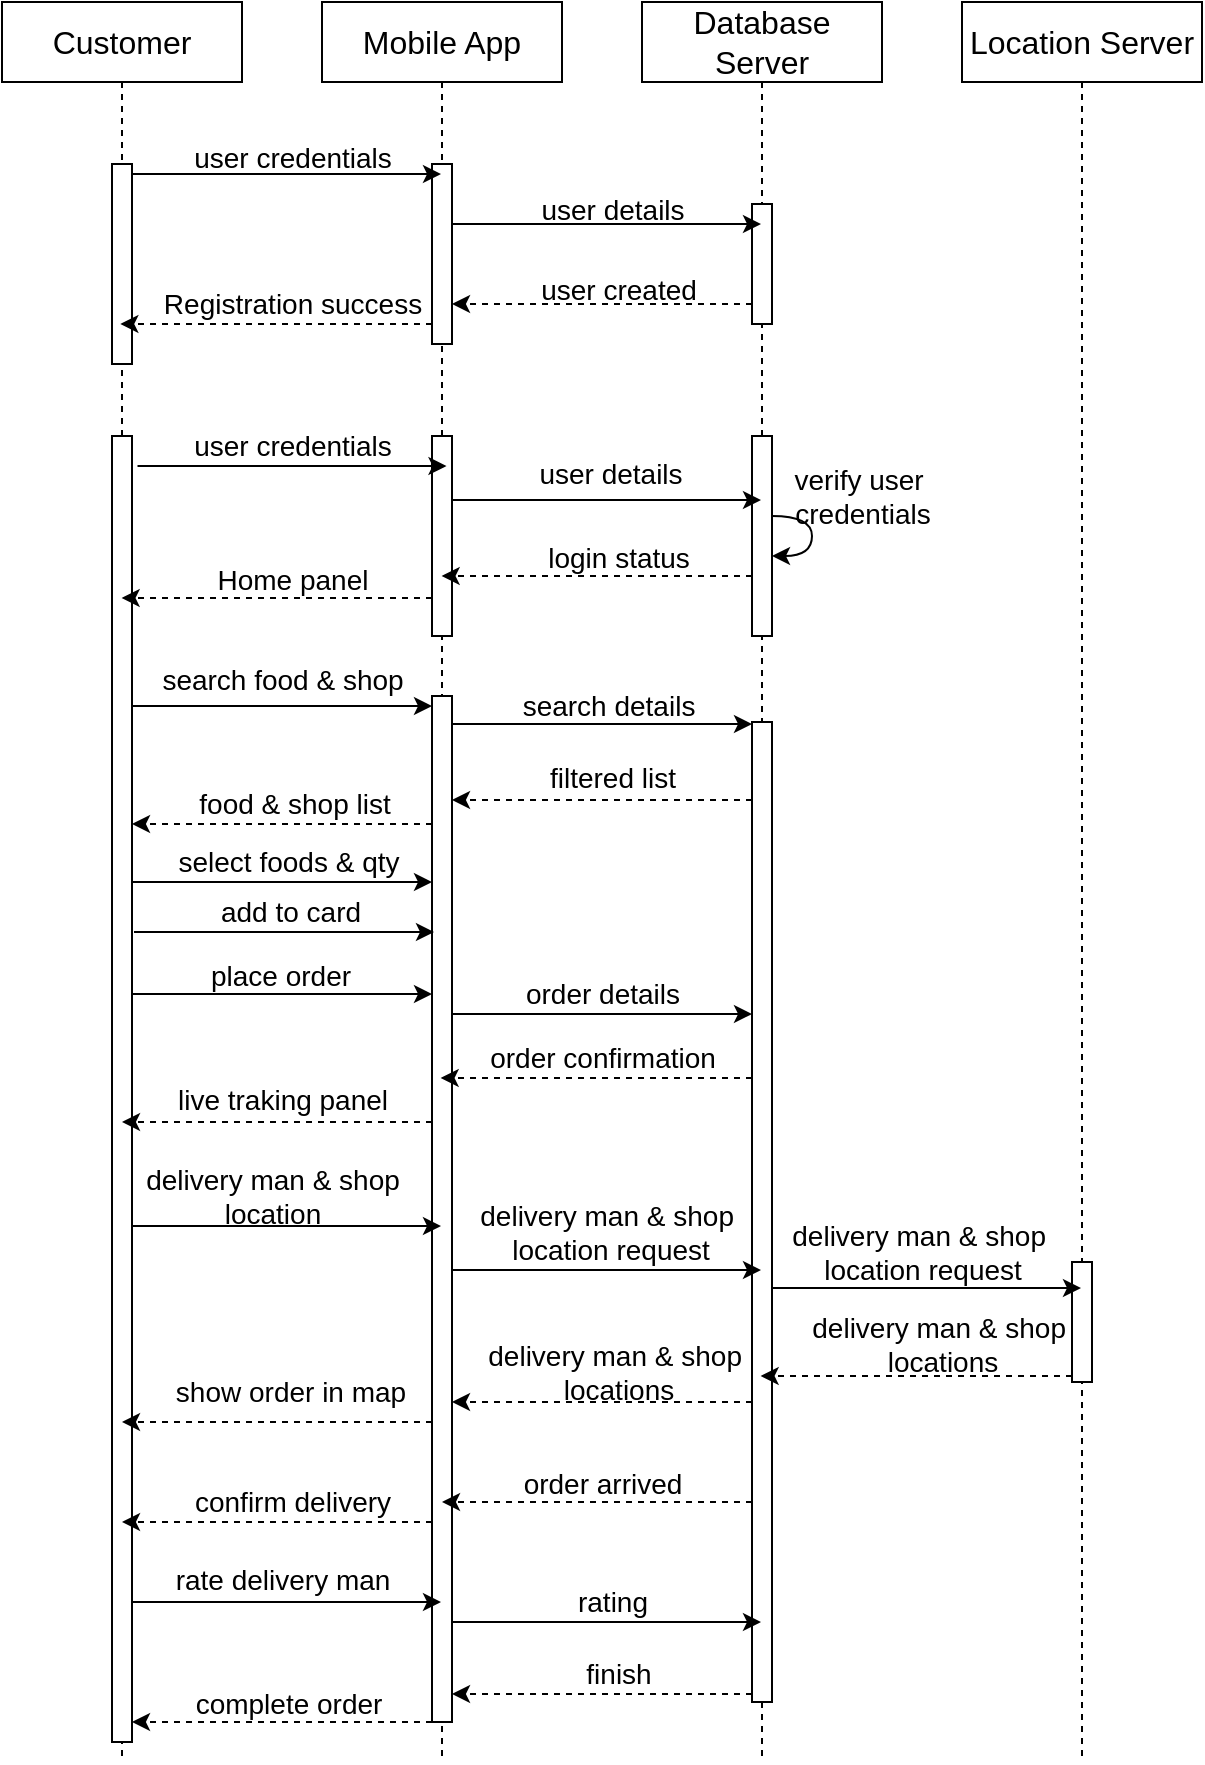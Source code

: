 <mxfile>
    <diagram id="_K4uRQX9oXjftJC9Tss4" name="Sequence for Customer">
        <mxGraphModel dx="426" dy="547" grid="1" gridSize="10" guides="1" tooltips="1" connect="1" arrows="1" fold="1" page="1" pageScale="1" pageWidth="850" pageHeight="1100" background="#ffffff" math="0" shadow="0">
            <root>
                <mxCell id="0"/>
                <mxCell id="1" parent="0"/>
                <mxCell id="4" value="Customer" style="shape=umlLifeline;perimeter=lifelinePerimeter;whiteSpace=wrap;html=1;container=1;dropTarget=0;collapsible=0;recursiveResize=0;outlineConnect=0;portConstraint=eastwest;newEdgeStyle={&quot;edgeStyle&quot;:&quot;elbowEdgeStyle&quot;,&quot;elbow&quot;:&quot;vertical&quot;,&quot;curved&quot;:0,&quot;rounded&quot;:0};fontSize=16;" parent="1" vertex="1">
                    <mxGeometry x="160" y="120" width="120" height="880" as="geometry"/>
                </mxCell>
                <mxCell id="5" value="" style="html=1;points=[[0,0,0,0,5],[0,1,0,0,-5],[1,0,0,0,5],[1,1,0,0,-5]];perimeter=orthogonalPerimeter;outlineConnect=0;targetShapes=umlLifeline;portConstraint=eastwest;newEdgeStyle={&quot;curved&quot;:0,&quot;rounded&quot;:0};fontSize=14;" parent="4" vertex="1">
                    <mxGeometry x="55" y="81" width="10" height="100" as="geometry"/>
                </mxCell>
                <mxCell id="31" value="" style="html=1;points=[[0,0,0,0,5],[0,1,0,0,-5],[1,0,0,0,5],[1,1,0,0,-5]];perimeter=orthogonalPerimeter;outlineConnect=0;targetShapes=umlLifeline;portConstraint=eastwest;newEdgeStyle={&quot;curved&quot;:0,&quot;rounded&quot;:0};fontSize=16;" parent="4" vertex="1">
                    <mxGeometry x="55" y="217" width="10" height="653" as="geometry"/>
                </mxCell>
                <mxCell id="10" value="&lt;div&gt;Database&lt;/div&gt;Server" style="shape=umlLifeline;perimeter=lifelinePerimeter;whiteSpace=wrap;html=1;container=1;dropTarget=0;collapsible=0;recursiveResize=0;outlineConnect=0;portConstraint=eastwest;newEdgeStyle={&quot;edgeStyle&quot;:&quot;elbowEdgeStyle&quot;,&quot;elbow&quot;:&quot;vertical&quot;,&quot;curved&quot;:0,&quot;rounded&quot;:0};fontSize=16;" parent="1" vertex="1">
                    <mxGeometry x="480" y="120" width="120" height="880" as="geometry"/>
                </mxCell>
                <mxCell id="11" value="" style="html=1;points=[[0,0,0,0,5],[0,1,0,0,-5],[1,0,0,0,5],[1,1,0,0,-5]];perimeter=orthogonalPerimeter;outlineConnect=0;targetShapes=umlLifeline;portConstraint=eastwest;newEdgeStyle={&quot;curved&quot;:0,&quot;rounded&quot;:0};fontSize=14;" parent="10" vertex="1">
                    <mxGeometry x="55" y="101" width="10" height="60" as="geometry"/>
                </mxCell>
                <mxCell id="33" value="" style="html=1;points=[[0,0,0,0,5],[0,1,0,0,-5],[1,0,0,0,5],[1,1,0,0,-5]];perimeter=orthogonalPerimeter;outlineConnect=0;targetShapes=umlLifeline;portConstraint=eastwest;newEdgeStyle={&quot;curved&quot;:0,&quot;rounded&quot;:0};fontSize=16;" parent="10" vertex="1">
                    <mxGeometry x="55" y="217" width="10" height="100" as="geometry"/>
                </mxCell>
                <mxCell id="45" style="edgeStyle=orthogonalEdgeStyle;html=1;rounded=0;curved=1;fontSize=14;" parent="10" source="33" target="33" edge="1">
                    <mxGeometry relative="1" as="geometry"/>
                </mxCell>
                <mxCell id="70" value="" style="html=1;points=[[0,0,0,0,5],[0,1,0,0,-5],[1,0,0,0,5],[1,1,0,0,-5]];perimeter=orthogonalPerimeter;outlineConnect=0;targetShapes=umlLifeline;portConstraint=eastwest;newEdgeStyle={&quot;curved&quot;:0,&quot;rounded&quot;:0};fontSize=16;" parent="10" vertex="1">
                    <mxGeometry x="55" y="360" width="10" height="490" as="geometry"/>
                </mxCell>
                <mxCell id="12" value="Location Server" style="shape=umlLifeline;perimeter=lifelinePerimeter;whiteSpace=wrap;html=1;container=1;dropTarget=0;collapsible=0;recursiveResize=0;outlineConnect=0;portConstraint=eastwest;newEdgeStyle={&quot;edgeStyle&quot;:&quot;elbowEdgeStyle&quot;,&quot;elbow&quot;:&quot;vertical&quot;,&quot;curved&quot;:0,&quot;rounded&quot;:0};fontSize=16;" parent="1" vertex="1">
                    <mxGeometry x="640" y="120" width="120" height="880" as="geometry"/>
                </mxCell>
                <mxCell id="102" value="" style="html=1;points=[[0,0,0,0,5],[0,1,0,0,-5],[1,0,0,0,5],[1,1,0,0,-5]];perimeter=orthogonalPerimeter;outlineConnect=0;targetShapes=umlLifeline;portConstraint=eastwest;newEdgeStyle={&quot;curved&quot;:0,&quot;rounded&quot;:0};fontSize=16;" parent="12" vertex="1">
                    <mxGeometry x="55" y="630" width="10" height="60" as="geometry"/>
                </mxCell>
                <mxCell id="14" value="Mobile App" style="shape=umlLifeline;perimeter=lifelinePerimeter;whiteSpace=wrap;html=1;container=1;dropTarget=0;collapsible=0;recursiveResize=0;outlineConnect=0;portConstraint=eastwest;newEdgeStyle={&quot;edgeStyle&quot;:&quot;elbowEdgeStyle&quot;,&quot;elbow&quot;:&quot;vertical&quot;,&quot;curved&quot;:0,&quot;rounded&quot;:0};fontSize=16;" parent="1" vertex="1">
                    <mxGeometry x="320" y="120" width="120" height="880" as="geometry"/>
                </mxCell>
                <mxCell id="15" value="" style="html=1;points=[[0,0,0,0,5],[0,1,0,0,-5],[1,0,0,0,5],[1,1,0,0,-5]];perimeter=orthogonalPerimeter;outlineConnect=0;targetShapes=umlLifeline;portConstraint=eastwest;newEdgeStyle={&quot;curved&quot;:0,&quot;rounded&quot;:0};fontSize=14;" parent="14" vertex="1">
                    <mxGeometry x="55" y="81" width="10" height="90" as="geometry"/>
                </mxCell>
                <mxCell id="32" value="" style="html=1;points=[[0,0,0,0,5],[0,1,0,0,-5],[1,0,0,0,5],[1,1,0,0,-5]];perimeter=orthogonalPerimeter;outlineConnect=0;targetShapes=umlLifeline;portConstraint=eastwest;newEdgeStyle={&quot;curved&quot;:0,&quot;rounded&quot;:0};fontSize=16;" parent="14" vertex="1">
                    <mxGeometry x="55" y="217" width="10" height="100" as="geometry"/>
                </mxCell>
                <mxCell id="51" value="" style="html=1;points=[[0,0,0,0,5],[0,1,0,0,-5],[1,0,0,0,5],[1,1,0,0,-5]];perimeter=orthogonalPerimeter;outlineConnect=0;targetShapes=umlLifeline;portConstraint=eastwest;newEdgeStyle={&quot;curved&quot;:0,&quot;rounded&quot;:0};fontSize=16;" parent="14" vertex="1">
                    <mxGeometry x="55" y="347" width="10" height="79" as="geometry"/>
                </mxCell>
                <mxCell id="19" style="edgeStyle=none;html=1;curved=0;rounded=0;exitX=1;exitY=0;exitDx=0;exitDy=5;exitPerimeter=0;fontSize=14;" parent="1" source="5" edge="1">
                    <mxGeometry relative="1" as="geometry">
                        <mxPoint x="379.5" y="206" as="targetPoint"/>
                    </mxGeometry>
                </mxCell>
                <mxCell id="21" value="user credentials" style="text;html=1;align=center;verticalAlign=middle;resizable=0;points=[];autosize=1;strokeColor=none;fillColor=none;fontSize=14;" parent="1" vertex="1">
                    <mxGeometry x="245" y="183" width="120" height="30" as="geometry"/>
                </mxCell>
                <mxCell id="22" style="edgeStyle=none;html=1;curved=0;rounded=0;fontSize=14;" parent="1" source="15" edge="1">
                    <mxGeometry relative="1" as="geometry">
                        <mxPoint x="539.5" y="231" as="targetPoint"/>
                        <Array as="points">
                            <mxPoint x="460" y="231"/>
                        </Array>
                    </mxGeometry>
                </mxCell>
                <mxCell id="23" value="user details" style="text;html=1;align=center;verticalAlign=middle;resizable=0;points=[];autosize=1;strokeColor=none;fillColor=none;fontSize=14;" parent="1" vertex="1">
                    <mxGeometry x="415" y="209" width="100" height="30" as="geometry"/>
                </mxCell>
                <mxCell id="24" style="edgeStyle=none;html=1;curved=0;rounded=0;dashed=1;fontSize=14;" parent="1" edge="1">
                    <mxGeometry relative="1" as="geometry">
                        <mxPoint x="535" y="271" as="sourcePoint"/>
                        <mxPoint x="385" y="271" as="targetPoint"/>
                    </mxGeometry>
                </mxCell>
                <mxCell id="25" value="user created" style="text;html=1;align=center;verticalAlign=middle;resizable=0;points=[];autosize=1;strokeColor=none;fillColor=none;fontSize=14;" parent="1" vertex="1">
                    <mxGeometry x="418" y="249" width="100" height="30" as="geometry"/>
                </mxCell>
                <mxCell id="26" style="edgeStyle=none;html=1;curved=0;rounded=0;dashed=1;fontSize=14;" parent="1" source="15" edge="1">
                    <mxGeometry relative="1" as="geometry">
                        <mxPoint x="219.167" y="281" as="targetPoint"/>
                        <Array as="points">
                            <mxPoint x="320" y="281"/>
                        </Array>
                    </mxGeometry>
                </mxCell>
                <mxCell id="27" value="Registration success" style="text;html=1;align=center;verticalAlign=middle;resizable=0;points=[];autosize=1;strokeColor=none;fillColor=none;fontSize=14;" parent="1" vertex="1">
                    <mxGeometry x="230" y="256" width="150" height="30" as="geometry"/>
                </mxCell>
                <mxCell id="40" style="edgeStyle=none;html=1;curved=0;rounded=0;fontSize=14;" parent="1" edge="1">
                    <mxGeometry relative="1" as="geometry">
                        <mxPoint x="227.75" y="352" as="sourcePoint"/>
                        <mxPoint x="382.25" y="352" as="targetPoint"/>
                    </mxGeometry>
                </mxCell>
                <mxCell id="41" value="user credentials" style="text;html=1;align=center;verticalAlign=middle;resizable=0;points=[];autosize=1;strokeColor=none;fillColor=none;fontSize=14;" parent="1" vertex="1">
                    <mxGeometry x="245" y="327" width="120" height="30" as="geometry"/>
                </mxCell>
                <mxCell id="43" style="edgeStyle=none;html=1;curved=0;rounded=0;fontSize=14;" parent="1" edge="1">
                    <mxGeometry relative="1" as="geometry">
                        <mxPoint x="385" y="369" as="sourcePoint"/>
                        <mxPoint x="539.5" y="369" as="targetPoint"/>
                    </mxGeometry>
                </mxCell>
                <mxCell id="44" value="user details" style="text;html=1;align=center;verticalAlign=middle;resizable=0;points=[];autosize=1;strokeColor=none;fillColor=none;fontSize=14;" parent="1" vertex="1">
                    <mxGeometry x="414" y="341" width="100" height="30" as="geometry"/>
                </mxCell>
                <mxCell id="46" value="verify user&amp;nbsp;&lt;div&gt;credentials&lt;/div&gt;" style="text;html=1;align=center;verticalAlign=middle;resizable=0;points=[];autosize=1;strokeColor=none;fillColor=none;fontSize=14;" parent="1" vertex="1">
                    <mxGeometry x="545" y="342" width="90" height="50" as="geometry"/>
                </mxCell>
                <mxCell id="47" style="edgeStyle=none;html=1;curved=0;rounded=0;dashed=1;fontSize=14;" parent="1" edge="1">
                    <mxGeometry relative="1" as="geometry">
                        <mxPoint x="535" y="407" as="sourcePoint"/>
                        <mxPoint x="379.81" y="407" as="targetPoint"/>
                    </mxGeometry>
                </mxCell>
                <mxCell id="48" value="login status" style="text;html=1;align=center;verticalAlign=middle;resizable=0;points=[];autosize=1;strokeColor=none;fillColor=none;fontSize=14;" parent="1" vertex="1">
                    <mxGeometry x="423" y="383" width="90" height="30" as="geometry"/>
                </mxCell>
                <mxCell id="49" style="edgeStyle=none;html=1;curved=0;rounded=0;dashed=1;fontSize=14;" parent="1" edge="1">
                    <mxGeometry relative="1" as="geometry">
                        <mxPoint x="375" y="418" as="sourcePoint"/>
                        <mxPoint x="219.81" y="418" as="targetPoint"/>
                    </mxGeometry>
                </mxCell>
                <mxCell id="50" value="Home panel" style="text;html=1;align=center;verticalAlign=middle;resizable=0;points=[];autosize=1;strokeColor=none;fillColor=none;fontSize=14;" parent="1" vertex="1">
                    <mxGeometry x="255" y="394" width="100" height="30" as="geometry"/>
                </mxCell>
                <mxCell id="67" style="edgeStyle=none;html=1;curved=0;rounded=0;entryX=0;entryY=0;entryDx=0;entryDy=5;entryPerimeter=0;" parent="1" source="31" target="51" edge="1">
                    <mxGeometry relative="1" as="geometry"/>
                </mxCell>
                <mxCell id="71" style="edgeStyle=none;html=1;curved=0;rounded=0;" parent="1" edge="1">
                    <mxGeometry relative="1" as="geometry">
                        <mxPoint x="385" y="481" as="sourcePoint"/>
                        <mxPoint x="535" y="481" as="targetPoint"/>
                    </mxGeometry>
                </mxCell>
                <mxCell id="72" value="search details" style="text;html=1;align=center;verticalAlign=middle;resizable=0;points=[];autosize=1;strokeColor=none;fillColor=none;fontSize=14;" parent="1" vertex="1">
                    <mxGeometry x="408" y="457" width="110" height="30" as="geometry"/>
                </mxCell>
                <mxCell id="73" style="edgeStyle=none;html=1;curved=0;rounded=0;dashed=1;" parent="1" edge="1">
                    <mxGeometry relative="1" as="geometry">
                        <mxPoint x="535" y="519" as="sourcePoint"/>
                        <mxPoint x="385" y="519" as="targetPoint"/>
                    </mxGeometry>
                </mxCell>
                <mxCell id="74" value="filtered list" style="text;html=1;align=center;verticalAlign=middle;resizable=0;points=[];autosize=1;strokeColor=none;fillColor=none;fontSize=14;" parent="1" vertex="1">
                    <mxGeometry x="420" y="493" width="90" height="30" as="geometry"/>
                </mxCell>
                <mxCell id="75" style="edgeStyle=none;html=1;curved=0;rounded=0;dashed=1;" parent="1" edge="1">
                    <mxGeometry relative="1" as="geometry">
                        <mxPoint x="375" y="531" as="sourcePoint"/>
                        <mxPoint x="225" y="531" as="targetPoint"/>
                    </mxGeometry>
                </mxCell>
                <mxCell id="76" value="food &amp;amp; shop list" style="text;html=1;align=center;verticalAlign=middle;resizable=0;points=[];autosize=1;strokeColor=none;fillColor=none;fontSize=14;" parent="1" vertex="1">
                    <mxGeometry x="246" y="506" width="120" height="30" as="geometry"/>
                </mxCell>
                <mxCell id="89" style="edgeStyle=none;html=1;curved=0;rounded=0;" parent="1" source="79" target="70" edge="1">
                    <mxGeometry relative="1" as="geometry">
                        <Array as="points">
                            <mxPoint x="480" y="626"/>
                        </Array>
                    </mxGeometry>
                </mxCell>
                <mxCell id="110" style="edgeStyle=none;html=1;curved=0;rounded=0;dashed=1;" parent="1" source="79" target="4" edge="1">
                    <mxGeometry relative="1" as="geometry">
                        <Array as="points">
                            <mxPoint x="300" y="680"/>
                        </Array>
                    </mxGeometry>
                </mxCell>
                <mxCell id="113" style="edgeStyle=none;html=1;curved=0;rounded=0;" parent="1" edge="1">
                    <mxGeometry relative="1" as="geometry">
                        <mxPoint x="385.0" y="754" as="sourcePoint"/>
                        <mxPoint x="539.5" y="754" as="targetPoint"/>
                        <Array as="points">
                            <mxPoint x="460" y="754"/>
                        </Array>
                    </mxGeometry>
                </mxCell>
                <mxCell id="121" style="edgeStyle=none;html=1;curved=0;rounded=0;dashed=1;" parent="1" source="79" target="4" edge="1">
                    <mxGeometry relative="1" as="geometry">
                        <Array as="points">
                            <mxPoint x="300" y="830"/>
                        </Array>
                    </mxGeometry>
                </mxCell>
                <mxCell id="125" style="edgeStyle=none;html=1;curved=0;rounded=0;dashed=1;" parent="1" source="79" edge="1">
                    <mxGeometry relative="1" as="geometry">
                        <mxPoint x="220" y="880" as="targetPoint"/>
                        <Array as="points">
                            <mxPoint x="290" y="880"/>
                        </Array>
                    </mxGeometry>
                </mxCell>
                <mxCell id="129" style="edgeStyle=none;html=1;curved=0;rounded=0;" parent="1" edge="1">
                    <mxGeometry relative="1" as="geometry">
                        <mxPoint x="385" y="930" as="sourcePoint"/>
                        <mxPoint x="539.5" y="930" as="targetPoint"/>
                        <Array as="points">
                            <mxPoint x="460" y="930"/>
                        </Array>
                    </mxGeometry>
                </mxCell>
                <mxCell id="133" style="edgeStyle=none;html=1;curved=0;rounded=0;dashed=1;" parent="1" source="79" target="31" edge="1">
                    <mxGeometry relative="1" as="geometry">
                        <Array as="points">
                            <mxPoint x="290" y="980"/>
                        </Array>
                    </mxGeometry>
                </mxCell>
                <mxCell id="79" value="" style="html=1;points=[[0,0,0,0,5],[0,1,0,0,-5],[1,0,0,0,5],[1,1,0,0,-5]];perimeter=orthogonalPerimeter;outlineConnect=0;targetShapes=umlLifeline;portConstraint=eastwest;newEdgeStyle={&quot;curved&quot;:0,&quot;rounded&quot;:0};fontSize=16;" parent="1" vertex="1">
                    <mxGeometry x="375" y="467" width="10" height="513" as="geometry"/>
                </mxCell>
                <mxCell id="83" style="edgeStyle=none;html=1;curved=0;rounded=0;" parent="1" edge="1">
                    <mxGeometry relative="1" as="geometry">
                        <mxPoint x="225" y="560" as="sourcePoint"/>
                        <mxPoint x="375" y="560" as="targetPoint"/>
                    </mxGeometry>
                </mxCell>
                <mxCell id="84" value="select foods &amp;amp; qty" style="text;html=1;align=center;verticalAlign=middle;resizable=0;points=[];autosize=1;strokeColor=none;fillColor=none;fontSize=14;" parent="1" vertex="1">
                    <mxGeometry x="238" y="535" width="130" height="30" as="geometry"/>
                </mxCell>
                <mxCell id="85" style="edgeStyle=none;html=1;curved=0;rounded=0;" parent="1" edge="1">
                    <mxGeometry relative="1" as="geometry">
                        <mxPoint x="226" y="585" as="sourcePoint"/>
                        <mxPoint x="376" y="585" as="targetPoint"/>
                    </mxGeometry>
                </mxCell>
                <mxCell id="86" value="add to card" style="text;html=1;align=center;verticalAlign=middle;resizable=0;points=[];autosize=1;strokeColor=none;fillColor=none;fontSize=14;" parent="1" vertex="1">
                    <mxGeometry x="259" y="560" width="90" height="30" as="geometry"/>
                </mxCell>
                <mxCell id="87" style="edgeStyle=none;html=1;curved=0;rounded=0;" parent="1" source="31" target="79" edge="1">
                    <mxGeometry relative="1" as="geometry">
                        <Array as="points">
                            <mxPoint x="300" y="616"/>
                        </Array>
                    </mxGeometry>
                </mxCell>
                <mxCell id="68" value="search food &amp;amp; shop" style="text;html=1;align=center;verticalAlign=middle;resizable=0;points=[];autosize=1;strokeColor=none;fillColor=none;fontSize=14;" parent="1" vertex="1">
                    <mxGeometry x="230" y="444" width="140" height="30" as="geometry"/>
                </mxCell>
                <mxCell id="91" value="order details" style="text;html=1;align=center;verticalAlign=middle;resizable=0;points=[];autosize=1;strokeColor=none;fillColor=none;fontSize=14;" parent="1" vertex="1">
                    <mxGeometry x="410" y="601" width="100" height="30" as="geometry"/>
                </mxCell>
                <mxCell id="88" value="place order" style="text;html=1;align=center;verticalAlign=middle;resizable=0;points=[];autosize=1;strokeColor=none;fillColor=none;fontSize=14;" parent="1" vertex="1">
                    <mxGeometry x="254" y="592" width="90" height="30" as="geometry"/>
                </mxCell>
                <mxCell id="101" value="order confirmation" style="text;html=1;align=center;verticalAlign=middle;resizable=0;points=[];autosize=1;strokeColor=none;fillColor=none;fontSize=14;" parent="1" vertex="1">
                    <mxGeometry x="390" y="632.5" width="140" height="30" as="geometry"/>
                </mxCell>
                <mxCell id="103" style="edgeStyle=none;html=1;curved=0;rounded=0;" parent="1" edge="1">
                    <mxGeometry relative="1" as="geometry">
                        <mxPoint x="545" y="763" as="sourcePoint"/>
                        <mxPoint x="699.5" y="763" as="targetPoint"/>
                        <Array as="points">
                            <mxPoint x="620" y="763"/>
                        </Array>
                    </mxGeometry>
                </mxCell>
                <mxCell id="105" style="edgeStyle=none;html=1;curved=0;rounded=0;dashed=1;" parent="1" edge="1">
                    <mxGeometry relative="1" as="geometry">
                        <mxPoint x="695" y="807" as="sourcePoint"/>
                        <mxPoint x="539.324" y="807" as="targetPoint"/>
                        <Array as="points">
                            <mxPoint x="610" y="807"/>
                        </Array>
                    </mxGeometry>
                </mxCell>
                <mxCell id="108" style="edgeStyle=none;html=1;curved=0;rounded=0;dashed=1;" parent="1" edge="1">
                    <mxGeometry relative="1" as="geometry">
                        <mxPoint x="535" y="658" as="sourcePoint"/>
                        <mxPoint x="379.324" y="658" as="targetPoint"/>
                        <Array as="points"/>
                    </mxGeometry>
                </mxCell>
                <mxCell id="111" value="live traking panel" style="text;html=1;align=center;verticalAlign=middle;resizable=0;points=[];autosize=1;strokeColor=none;fillColor=none;fontSize=14;" parent="1" vertex="1">
                    <mxGeometry x="235" y="653.5" width="130" height="30" as="geometry"/>
                </mxCell>
                <mxCell id="112" style="edgeStyle=none;html=1;curved=0;rounded=0;" parent="1" edge="1">
                    <mxGeometry relative="1" as="geometry">
                        <mxPoint x="225" y="732" as="sourcePoint"/>
                        <mxPoint x="379.5" y="732" as="targetPoint"/>
                        <Array as="points">
                            <mxPoint x="290" y="732"/>
                        </Array>
                    </mxGeometry>
                </mxCell>
                <mxCell id="114" style="edgeStyle=none;html=1;curved=0;rounded=0;dashed=1;" parent="1" source="70" target="79" edge="1">
                    <mxGeometry relative="1" as="geometry">
                        <Array as="points">
                            <mxPoint x="460" y="820"/>
                        </Array>
                    </mxGeometry>
                </mxCell>
                <mxCell id="115" value="delivery man &amp;amp; shop&lt;br&gt;location" style="text;html=1;align=center;verticalAlign=middle;resizable=0;points=[];autosize=1;strokeColor=none;fillColor=none;fontSize=14;" parent="1" vertex="1">
                    <mxGeometry x="220" y="692" width="150" height="50" as="geometry"/>
                </mxCell>
                <mxCell id="117" value="delivery man &amp;amp; shop&amp;nbsp;&lt;br&gt;location request" style="text;html=1;align=center;verticalAlign=middle;resizable=0;points=[];autosize=1;strokeColor=none;fillColor=none;fontSize=14;" parent="1" vertex="1">
                    <mxGeometry x="389" y="710" width="150" height="50" as="geometry"/>
                </mxCell>
                <mxCell id="118" value="delivery man &amp;amp; shop&amp;nbsp;&lt;br&gt;location request" style="text;html=1;align=center;verticalAlign=middle;resizable=0;points=[];autosize=1;strokeColor=none;fillColor=none;fontSize=14;" parent="1" vertex="1">
                    <mxGeometry x="545" y="720" width="150" height="50" as="geometry"/>
                </mxCell>
                <mxCell id="119" value="delivery man &amp;amp; shop&amp;nbsp;&lt;br&gt;locations" style="text;html=1;align=center;verticalAlign=middle;resizable=0;points=[];autosize=1;strokeColor=none;fillColor=none;fontSize=14;" parent="1" vertex="1">
                    <mxGeometry x="555" y="766" width="150" height="50" as="geometry"/>
                </mxCell>
                <mxCell id="120" value="delivery man &amp;amp; shop&amp;nbsp;&lt;br&gt;locations" style="text;html=1;align=center;verticalAlign=middle;resizable=0;points=[];autosize=1;strokeColor=none;fillColor=none;fontSize=14;" parent="1" vertex="1">
                    <mxGeometry x="393" y="780" width="150" height="50" as="geometry"/>
                </mxCell>
                <mxCell id="122" value="show order in map" style="text;html=1;align=center;verticalAlign=middle;resizable=0;points=[];autosize=1;strokeColor=none;fillColor=none;fontSize=14;" parent="1" vertex="1">
                    <mxGeometry x="234" y="800" width="140" height="30" as="geometry"/>
                </mxCell>
                <mxCell id="123" style="edgeStyle=none;html=1;curved=0;rounded=0;dashed=1;" parent="1" source="70" target="14" edge="1">
                    <mxGeometry relative="1" as="geometry">
                        <Array as="points">
                            <mxPoint x="470" y="870"/>
                        </Array>
                    </mxGeometry>
                </mxCell>
                <mxCell id="124" value="order arrived" style="text;html=1;align=center;verticalAlign=middle;resizable=0;points=[];autosize=1;strokeColor=none;fillColor=none;fontSize=14;" parent="1" vertex="1">
                    <mxGeometry x="410" y="846" width="100" height="30" as="geometry"/>
                </mxCell>
                <mxCell id="126" value="confirm delivery" style="text;html=1;align=center;verticalAlign=middle;resizable=0;points=[];autosize=1;strokeColor=none;fillColor=none;fontSize=14;" parent="1" vertex="1">
                    <mxGeometry x="245" y="855" width="120" height="30" as="geometry"/>
                </mxCell>
                <mxCell id="127" style="edgeStyle=none;html=1;curved=0;rounded=0;" parent="1" source="31" target="14" edge="1">
                    <mxGeometry relative="1" as="geometry">
                        <Array as="points">
                            <mxPoint x="310" y="920"/>
                        </Array>
                    </mxGeometry>
                </mxCell>
                <mxCell id="128" value="rate delivery man" style="text;html=1;align=center;verticalAlign=middle;resizable=0;points=[];autosize=1;strokeColor=none;fillColor=none;fontSize=14;" parent="1" vertex="1">
                    <mxGeometry x="235" y="894" width="130" height="30" as="geometry"/>
                </mxCell>
                <mxCell id="130" value="rating" style="text;html=1;align=center;verticalAlign=middle;resizable=0;points=[];autosize=1;strokeColor=none;fillColor=none;fontSize=14;" parent="1" vertex="1">
                    <mxGeometry x="435" y="905" width="60" height="30" as="geometry"/>
                </mxCell>
                <mxCell id="131" style="edgeStyle=none;html=1;curved=0;rounded=0;dashed=1;" parent="1" edge="1">
                    <mxGeometry relative="1" as="geometry">
                        <mxPoint x="535" y="966" as="sourcePoint"/>
                        <mxPoint x="385" y="966" as="targetPoint"/>
                        <Array as="points">
                            <mxPoint x="460" y="966"/>
                        </Array>
                    </mxGeometry>
                </mxCell>
                <mxCell id="132" value="finish" style="text;html=1;align=center;verticalAlign=middle;resizable=0;points=[];autosize=1;strokeColor=none;fillColor=none;fontSize=14;" parent="1" vertex="1">
                    <mxGeometry x="438" y="941" width="60" height="30" as="geometry"/>
                </mxCell>
                <mxCell id="134" value="complete order" style="text;html=1;align=center;verticalAlign=middle;resizable=0;points=[];autosize=1;strokeColor=none;fillColor=none;fontSize=14;" parent="1" vertex="1">
                    <mxGeometry x="243" y="956" width="120" height="30" as="geometry"/>
                </mxCell>
            </root>
        </mxGraphModel>
    </diagram>
</mxfile>